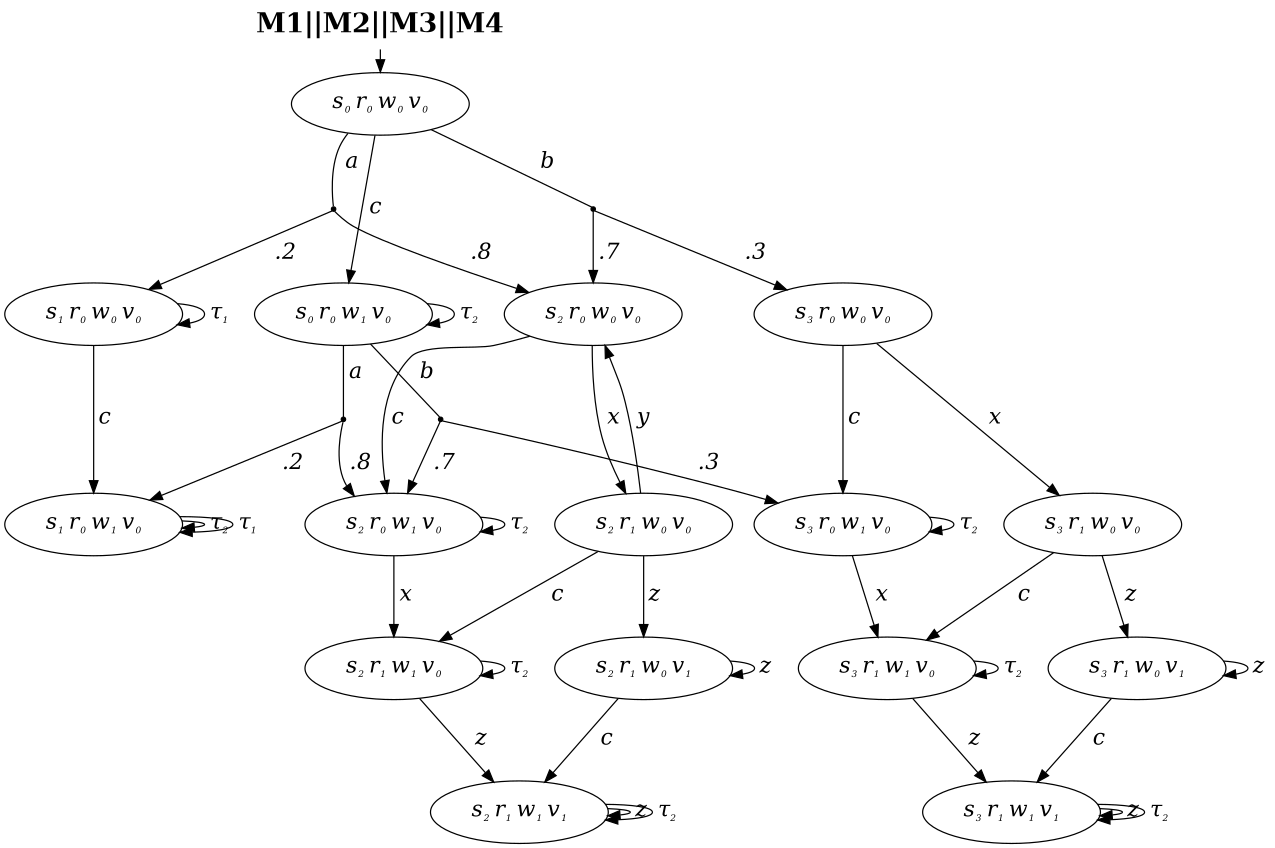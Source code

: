 digraph {
	node [fontsize=18]
	edge [fontsize=18]
	rankdir=TB ranksep=0.25 size=8.5
	"mdp_M1||M2||M3||M4_start" [label=<<b>M1||M2||M3||M4</b>> fontsize=21.599999999999998 shape=none]
	"mdp_M1||M2||M3||M4_start" -> "state_s0|r0|w0|v0"
	"state_s0|r0|w0|v0" [label=<<i><table cellpadding="2" border="0" cellborder="0"><tr><td>s<sub><font point-size="9.0">0</font></sub>&#8201;r<sub><font point-size="9.0">0</font></sub>&#8201;w<sub><font point-size="9.0">0</font></sub>&#8201;v<sub><font point-size="9.0">0</font></sub></td></tr></table></i>>]
	"state_s0|r0|w0|v0" -> "state_s0|r0|w1|v0" [label=<<i><table cellpadding="2" border="0" cellborder="0"><tr><td>c</td></tr></table></i>> minlen=2]
	"p_point_s0|r0|w0|v0_a" [label="" shape=point]
	"state_s0|r0|w0|v0" -> "p_point_s0|r0|w0|v0_a" [label=<<i><table cellpadding="2" border="0" cellborder="0"><tr><td>a</td></tr></table></i>> arrowhead=none]
	"p_point_s0|r0|w0|v0_a" -> "state_s1|r0|w0|v0" [label=<<i><table cellpadding="2" border="0" cellborder="0"><tr><td>.2</td></tr></table></i>>]
	"p_point_s0|r0|w0|v0_a" -> "state_s2|r0|w0|v0" [label=<<i><table cellpadding="2" border="0" cellborder="0"><tr><td>.8</td></tr></table></i>>]
	"p_point_s0|r0|w0|v0_b" [label="" shape=point]
	"state_s0|r0|w0|v0" -> "p_point_s0|r0|w0|v0_b" [label=<<i><table cellpadding="2" border="0" cellborder="0"><tr><td>b</td></tr></table></i>> arrowhead=none]
	"p_point_s0|r0|w0|v0_b" -> "state_s2|r0|w0|v0" [label=<<i><table cellpadding="2" border="0" cellborder="0"><tr><td>.7</td></tr></table></i>>]
	"p_point_s0|r0|w0|v0_b" -> "state_s3|r0|w0|v0" [label=<<i><table cellpadding="2" border="0" cellborder="0"><tr><td>.3</td></tr></table></i>>]
	"state_s0|r0|w1|v0" [label=<<i><table cellpadding="2" border="0" cellborder="0"><tr><td>s<sub><font point-size="9.0">0</font></sub>&#8201;r<sub><font point-size="9.0">0</font></sub>&#8201;w<sub><font point-size="9.0">1</font></sub>&#8201;v<sub><font point-size="9.0">0</font></sub></td></tr></table></i>>]
	"p_point_s0|r0|w1|v0_a" [label="" shape=point]
	"state_s0|r0|w1|v0" -> "p_point_s0|r0|w1|v0_a" [label=<<i><table cellpadding="2" border="0" cellborder="0"><tr><td>a</td></tr></table></i>> arrowhead=none]
	"p_point_s0|r0|w1|v0_a" -> "state_s1|r0|w1|v0" [label=<<i><table cellpadding="2" border="0" cellborder="0"><tr><td>.2</td></tr></table></i>>]
	"p_point_s0|r0|w1|v0_a" -> "state_s2|r0|w1|v0" [label=<<i><table cellpadding="2" border="0" cellborder="0"><tr><td>.8</td></tr></table></i>>]
	"p_point_s0|r0|w1|v0_b" [label="" shape=point]
	"state_s0|r0|w1|v0" -> "p_point_s0|r0|w1|v0_b" [label=<<i><table cellpadding="2" border="0" cellborder="0"><tr><td>b</td></tr></table></i>> arrowhead=none]
	"p_point_s0|r0|w1|v0_b" -> "state_s2|r0|w1|v0" [label=<<i><table cellpadding="2" border="0" cellborder="0"><tr><td>.7</td></tr></table></i>>]
	"p_point_s0|r0|w1|v0_b" -> "state_s3|r0|w1|v0" [label=<<i><table cellpadding="2" border="0" cellborder="0"><tr><td>.3</td></tr></table></i>>]
	"state_s0|r0|w1|v0" -> "state_s0|r0|w1|v0" [label=<<i><table cellpadding="2" border="0" cellborder="0"><tr><td>&tau;<sub><font point-size="9.0">2</font></sub></td></tr></table></i>> minlen=2]
	"state_s1|r0|w0|v0" [label=<<i><table cellpadding="2" border="0" cellborder="0"><tr><td>s<sub><font point-size="9.0">1</font></sub>&#8201;r<sub><font point-size="9.0">0</font></sub>&#8201;w<sub><font point-size="9.0">0</font></sub>&#8201;v<sub><font point-size="9.0">0</font></sub></td></tr></table></i>>]
	"state_s1|r0|w0|v0" -> "state_s1|r0|w1|v0" [label=<<i><table cellpadding="2" border="0" cellborder="0"><tr><td>c</td></tr></table></i>> minlen=2]
	"state_s1|r0|w0|v0" -> "state_s1|r0|w0|v0" [label=<<i><table cellpadding="2" border="0" cellborder="0"><tr><td>&tau;<sub><font point-size="9.0">1</font></sub></td></tr></table></i>> minlen=2]
	"state_s2|r0|w0|v0" [label=<<i><table cellpadding="2" border="0" cellborder="0"><tr><td>s<sub><font point-size="9.0">2</font></sub>&#8201;r<sub><font point-size="9.0">0</font></sub>&#8201;w<sub><font point-size="9.0">0</font></sub>&#8201;v<sub><font point-size="9.0">0</font></sub></td></tr></table></i>>]
	"state_s2|r0|w0|v0" -> "state_s2|r0|w1|v0" [label=<<i><table cellpadding="2" border="0" cellborder="0"><tr><td>c</td></tr></table></i>> minlen=2]
	"state_s2|r0|w0|v0" -> "state_s2|r1|w0|v0" [label=<<i><table cellpadding="2" border="0" cellborder="0"><tr><td>x</td></tr></table></i>> minlen=2]
	"state_s3|r0|w0|v0" [label=<<i><table cellpadding="2" border="0" cellborder="0"><tr><td>s<sub><font point-size="9.0">3</font></sub>&#8201;r<sub><font point-size="9.0">0</font></sub>&#8201;w<sub><font point-size="9.0">0</font></sub>&#8201;v<sub><font point-size="9.0">0</font></sub></td></tr></table></i>>]
	"state_s3|r0|w0|v0" -> "state_s3|r0|w1|v0" [label=<<i><table cellpadding="2" border="0" cellborder="0"><tr><td>c</td></tr></table></i>> minlen=2]
	"state_s3|r0|w0|v0" -> "state_s3|r1|w0|v0" [label=<<i><table cellpadding="2" border="0" cellborder="0"><tr><td>x</td></tr></table></i>> minlen=2]
	"state_s1|r0|w1|v0" [label=<<i><table cellpadding="2" border="0" cellborder="0"><tr><td>s<sub><font point-size="9.0">1</font></sub>&#8201;r<sub><font point-size="9.0">0</font></sub>&#8201;w<sub><font point-size="9.0">1</font></sub>&#8201;v<sub><font point-size="9.0">0</font></sub></td></tr></table></i>>]
	"state_s1|r0|w1|v0" -> "state_s1|r0|w1|v0" [label=<<i><table cellpadding="2" border="0" cellborder="0"><tr><td>&tau;<sub><font point-size="9.0">2</font></sub></td></tr></table></i>> minlen=2]
	"state_s1|r0|w1|v0" -> "state_s1|r0|w1|v0" [label=<<i><table cellpadding="2" border="0" cellborder="0"><tr><td>&tau;<sub><font point-size="9.0">1</font></sub></td></tr></table></i>> minlen=2]
	"state_s2|r0|w1|v0" [label=<<i><table cellpadding="2" border="0" cellborder="0"><tr><td>s<sub><font point-size="9.0">2</font></sub>&#8201;r<sub><font point-size="9.0">0</font></sub>&#8201;w<sub><font point-size="9.0">1</font></sub>&#8201;v<sub><font point-size="9.0">0</font></sub></td></tr></table></i>>]
	"state_s2|r0|w1|v0" -> "state_s2|r1|w1|v0" [label=<<i><table cellpadding="2" border="0" cellborder="0"><tr><td>x</td></tr></table></i>> minlen=2]
	"state_s2|r0|w1|v0" -> "state_s2|r0|w1|v0" [label=<<i><table cellpadding="2" border="0" cellborder="0"><tr><td>&tau;<sub><font point-size="9.0">2</font></sub></td></tr></table></i>> minlen=2]
	"state_s3|r0|w1|v0" [label=<<i><table cellpadding="2" border="0" cellborder="0"><tr><td>s<sub><font point-size="9.0">3</font></sub>&#8201;r<sub><font point-size="9.0">0</font></sub>&#8201;w<sub><font point-size="9.0">1</font></sub>&#8201;v<sub><font point-size="9.0">0</font></sub></td></tr></table></i>>]
	"state_s3|r0|w1|v0" -> "state_s3|r1|w1|v0" [label=<<i><table cellpadding="2" border="0" cellborder="0"><tr><td>x</td></tr></table></i>> minlen=2]
	"state_s3|r0|w1|v0" -> "state_s3|r0|w1|v0" [label=<<i><table cellpadding="2" border="0" cellborder="0"><tr><td>&tau;<sub><font point-size="9.0">2</font></sub></td></tr></table></i>> minlen=2]
	"state_s2|r1|w1|v0" [label=<<i><table cellpadding="2" border="0" cellborder="0"><tr><td>s<sub><font point-size="9.0">2</font></sub>&#8201;r<sub><font point-size="9.0">1</font></sub>&#8201;w<sub><font point-size="9.0">1</font></sub>&#8201;v<sub><font point-size="9.0">0</font></sub></td></tr></table></i>>]
	"state_s2|r1|w1|v0" -> "state_s2|r1|w1|v1" [label=<<i><table cellpadding="2" border="0" cellborder="0"><tr><td>z</td></tr></table></i>> minlen=2]
	"state_s2|r1|w1|v0" -> "state_s2|r1|w1|v0" [label=<<i><table cellpadding="2" border="0" cellborder="0"><tr><td>&tau;<sub><font point-size="9.0">2</font></sub></td></tr></table></i>> minlen=2]
	"state_s2|r1|w1|v1" [label=<<i><table cellpadding="2" border="0" cellborder="0"><tr><td>s<sub><font point-size="9.0">2</font></sub>&#8201;r<sub><font point-size="9.0">1</font></sub>&#8201;w<sub><font point-size="9.0">1</font></sub>&#8201;v<sub><font point-size="9.0">1</font></sub></td></tr></table></i>>]
	"state_s2|r1|w1|v1" -> "state_s2|r1|w1|v1" [label=<<i><table cellpadding="2" border="0" cellborder="0"><tr><td>z</td></tr></table></i>> minlen=2]
	"state_s2|r1|w1|v1" -> "state_s2|r1|w1|v1" [label=<<i><table cellpadding="2" border="0" cellborder="0"><tr><td>&tau;<sub><font point-size="9.0">2</font></sub></td></tr></table></i>> minlen=2]
	"state_s3|r1|w1|v0" [label=<<i><table cellpadding="2" border="0" cellborder="0"><tr><td>s<sub><font point-size="9.0">3</font></sub>&#8201;r<sub><font point-size="9.0">1</font></sub>&#8201;w<sub><font point-size="9.0">1</font></sub>&#8201;v<sub><font point-size="9.0">0</font></sub></td></tr></table></i>>]
	"state_s3|r1|w1|v0" -> "state_s3|r1|w1|v1" [label=<<i><table cellpadding="2" border="0" cellborder="0"><tr><td>z</td></tr></table></i>> minlen=2]
	"state_s3|r1|w1|v0" -> "state_s3|r1|w1|v0" [label=<<i><table cellpadding="2" border="0" cellborder="0"><tr><td>&tau;<sub><font point-size="9.0">2</font></sub></td></tr></table></i>> minlen=2]
	"state_s3|r1|w1|v1" [label=<<i><table cellpadding="2" border="0" cellborder="0"><tr><td>s<sub><font point-size="9.0">3</font></sub>&#8201;r<sub><font point-size="9.0">1</font></sub>&#8201;w<sub><font point-size="9.0">1</font></sub>&#8201;v<sub><font point-size="9.0">1</font></sub></td></tr></table></i>>]
	"state_s3|r1|w1|v1" -> "state_s3|r1|w1|v1" [label=<<i><table cellpadding="2" border="0" cellborder="0"><tr><td>z</td></tr></table></i>> minlen=2]
	"state_s3|r1|w1|v1" -> "state_s3|r1|w1|v1" [label=<<i><table cellpadding="2" border="0" cellborder="0"><tr><td>&tau;<sub><font point-size="9.0">2</font></sub></td></tr></table></i>> minlen=2]
	"state_s2|r1|w0|v0" [label=<<i><table cellpadding="2" border="0" cellborder="0"><tr><td>s<sub><font point-size="9.0">2</font></sub>&#8201;r<sub><font point-size="9.0">1</font></sub>&#8201;w<sub><font point-size="9.0">0</font></sub>&#8201;v<sub><font point-size="9.0">0</font></sub></td></tr></table></i>>]
	"state_s2|r1|w0|v0" -> "state_s2|r0|w0|v0" [label=<<i><table cellpadding="2" border="0" cellborder="0"><tr><td>y</td></tr></table></i>> minlen=2]
	"state_s2|r1|w0|v0" -> "state_s2|r1|w1|v0" [label=<<i><table cellpadding="2" border="0" cellborder="0"><tr><td>c</td></tr></table></i>> minlen=2]
	"state_s2|r1|w0|v0" -> "state_s2|r1|w0|v1" [label=<<i><table cellpadding="2" border="0" cellborder="0"><tr><td>z</td></tr></table></i>> minlen=2]
	"state_s2|r1|w0|v1" [label=<<i><table cellpadding="2" border="0" cellborder="0"><tr><td>s<sub><font point-size="9.0">2</font></sub>&#8201;r<sub><font point-size="9.0">1</font></sub>&#8201;w<sub><font point-size="9.0">0</font></sub>&#8201;v<sub><font point-size="9.0">1</font></sub></td></tr></table></i>>]
	"state_s2|r1|w0|v1" -> "state_s2|r1|w1|v1" [label=<<i><table cellpadding="2" border="0" cellborder="0"><tr><td>c</td></tr></table></i>> minlen=2]
	"state_s2|r1|w0|v1" -> "state_s2|r1|w0|v1" [label=<<i><table cellpadding="2" border="0" cellborder="0"><tr><td>z</td></tr></table></i>> minlen=2]
	"state_s3|r1|w0|v0" [label=<<i><table cellpadding="2" border="0" cellborder="0"><tr><td>s<sub><font point-size="9.0">3</font></sub>&#8201;r<sub><font point-size="9.0">1</font></sub>&#8201;w<sub><font point-size="9.0">0</font></sub>&#8201;v<sub><font point-size="9.0">0</font></sub></td></tr></table></i>>]
	"state_s3|r1|w0|v0" -> "state_s3|r1|w1|v0" [label=<<i><table cellpadding="2" border="0" cellborder="0"><tr><td>c</td></tr></table></i>> minlen=2]
	"state_s3|r1|w0|v0" -> "state_s3|r1|w0|v1" [label=<<i><table cellpadding="2" border="0" cellborder="0"><tr><td>z</td></tr></table></i>> minlen=2]
	"state_s3|r1|w0|v1" [label=<<i><table cellpadding="2" border="0" cellborder="0"><tr><td>s<sub><font point-size="9.0">3</font></sub>&#8201;r<sub><font point-size="9.0">1</font></sub>&#8201;w<sub><font point-size="9.0">0</font></sub>&#8201;v<sub><font point-size="9.0">1</font></sub></td></tr></table></i>>]
	"state_s3|r1|w0|v1" -> "state_s3|r1|w1|v1" [label=<<i><table cellpadding="2" border="0" cellborder="0"><tr><td>c</td></tr></table></i>> minlen=2]
	"state_s3|r1|w0|v1" -> "state_s3|r1|w0|v1" [label=<<i><table cellpadding="2" border="0" cellborder="0"><tr><td>z</td></tr></table></i>> minlen=2]
}
